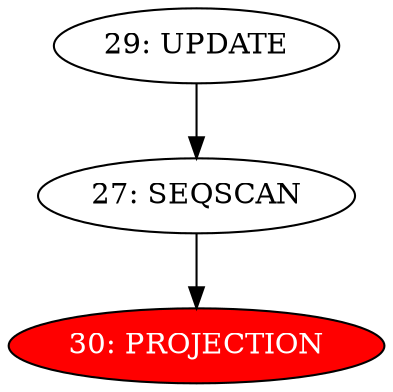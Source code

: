 digraph name {
27 [label="27: SEQSCAN" ];
27 -> 30;
30 [label="30: PROJECTION" fontcolor="white" style="filled" fillcolor="red"];
29 [label="29: UPDATE" ];
29 -> 27;

}

